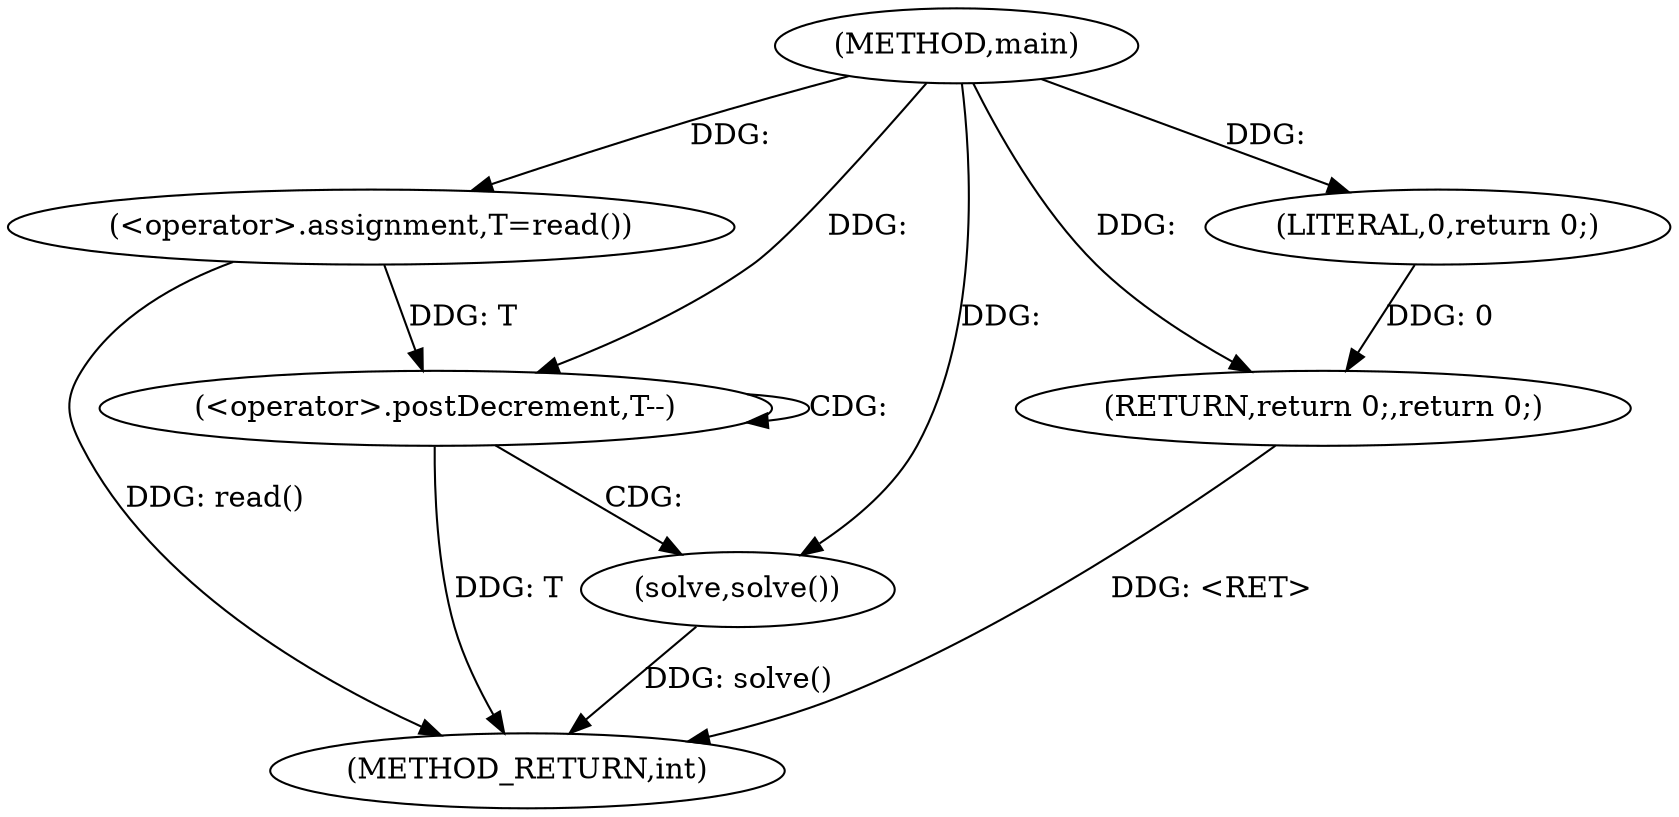 digraph "main" {  
"1000293" [label = "(METHOD,main)" ]
"1000304" [label = "(METHOD_RETURN,int)" ]
"1000295" [label = "(<operator>.assignment,T=read())" ]
"1000302" [label = "(RETURN,return 0;,return 0;)" ]
"1000299" [label = "(<operator>.postDecrement,T--)" ]
"1000301" [label = "(solve,solve())" ]
"1000303" [label = "(LITERAL,0,return 0;)" ]
  "1000302" -> "1000304"  [ label = "DDG: <RET>"] 
  "1000295" -> "1000304"  [ label = "DDG: read()"] 
  "1000299" -> "1000304"  [ label = "DDG: T"] 
  "1000301" -> "1000304"  [ label = "DDG: solve()"] 
  "1000293" -> "1000295"  [ label = "DDG: "] 
  "1000303" -> "1000302"  [ label = "DDG: 0"] 
  "1000293" -> "1000302"  [ label = "DDG: "] 
  "1000293" -> "1000301"  [ label = "DDG: "] 
  "1000293" -> "1000303"  [ label = "DDG: "] 
  "1000295" -> "1000299"  [ label = "DDG: T"] 
  "1000293" -> "1000299"  [ label = "DDG: "] 
  "1000299" -> "1000299"  [ label = "CDG: "] 
  "1000299" -> "1000301"  [ label = "CDG: "] 
}
